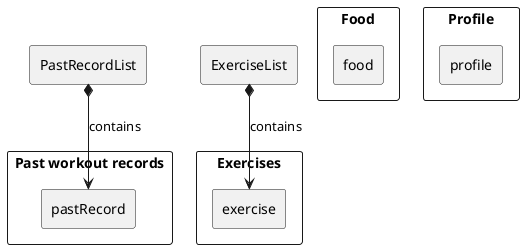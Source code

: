 @startuml

rectangle  "PastRecordList" {
}
rectangle  "Past workout records" {
rectangle "pastRecord"
}

rectangle  "Food" {
rectangle "food"
}

rectangle  "Exercises" {
rectangle "exercise"
}

rectangle  "ExerciseList" {
}

rectangle  "Profile" {
rectangle "profile"
}
PastRecordList *--> pastRecord: contains
ExerciseList *--> exercise: contains
@enduml